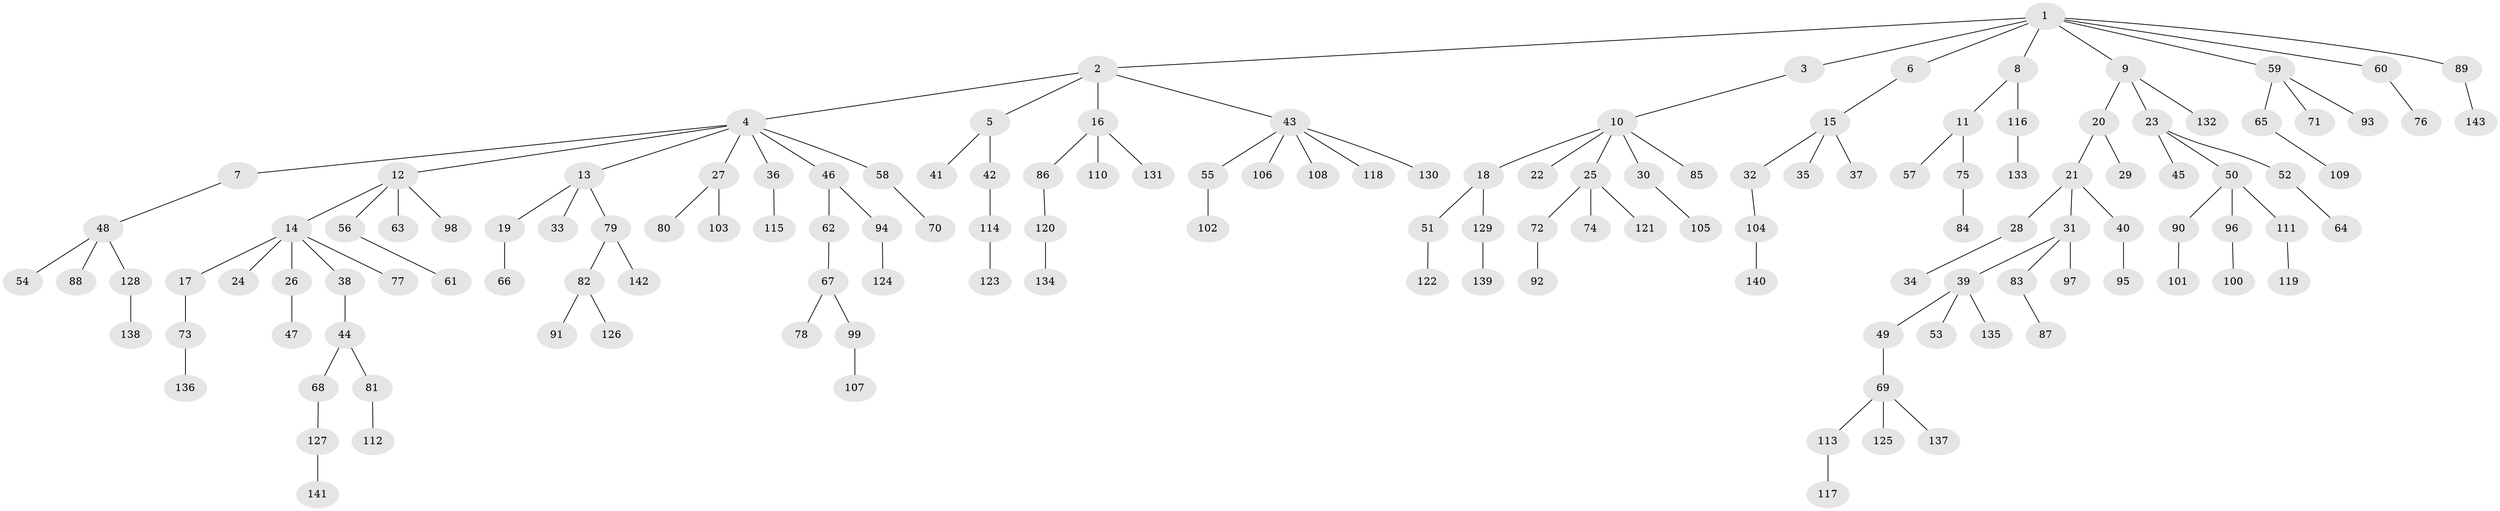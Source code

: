 // coarse degree distribution, {3: 0.09302325581395349, 1: 0.5116279069767442, 2: 0.27906976744186046, 5: 0.023255813953488372, 4: 0.046511627906976744, 7: 0.023255813953488372, 6: 0.023255813953488372}
// Generated by graph-tools (version 1.1) at 2025/37/03/04/25 23:37:25]
// undirected, 143 vertices, 142 edges
graph export_dot {
  node [color=gray90,style=filled];
  1;
  2;
  3;
  4;
  5;
  6;
  7;
  8;
  9;
  10;
  11;
  12;
  13;
  14;
  15;
  16;
  17;
  18;
  19;
  20;
  21;
  22;
  23;
  24;
  25;
  26;
  27;
  28;
  29;
  30;
  31;
  32;
  33;
  34;
  35;
  36;
  37;
  38;
  39;
  40;
  41;
  42;
  43;
  44;
  45;
  46;
  47;
  48;
  49;
  50;
  51;
  52;
  53;
  54;
  55;
  56;
  57;
  58;
  59;
  60;
  61;
  62;
  63;
  64;
  65;
  66;
  67;
  68;
  69;
  70;
  71;
  72;
  73;
  74;
  75;
  76;
  77;
  78;
  79;
  80;
  81;
  82;
  83;
  84;
  85;
  86;
  87;
  88;
  89;
  90;
  91;
  92;
  93;
  94;
  95;
  96;
  97;
  98;
  99;
  100;
  101;
  102;
  103;
  104;
  105;
  106;
  107;
  108;
  109;
  110;
  111;
  112;
  113;
  114;
  115;
  116;
  117;
  118;
  119;
  120;
  121;
  122;
  123;
  124;
  125;
  126;
  127;
  128;
  129;
  130;
  131;
  132;
  133;
  134;
  135;
  136;
  137;
  138;
  139;
  140;
  141;
  142;
  143;
  1 -- 2;
  1 -- 3;
  1 -- 6;
  1 -- 8;
  1 -- 9;
  1 -- 59;
  1 -- 60;
  1 -- 89;
  2 -- 4;
  2 -- 5;
  2 -- 16;
  2 -- 43;
  3 -- 10;
  4 -- 7;
  4 -- 12;
  4 -- 13;
  4 -- 27;
  4 -- 36;
  4 -- 46;
  4 -- 58;
  5 -- 41;
  5 -- 42;
  6 -- 15;
  7 -- 48;
  8 -- 11;
  8 -- 116;
  9 -- 20;
  9 -- 23;
  9 -- 132;
  10 -- 18;
  10 -- 22;
  10 -- 25;
  10 -- 30;
  10 -- 85;
  11 -- 57;
  11 -- 75;
  12 -- 14;
  12 -- 56;
  12 -- 63;
  12 -- 98;
  13 -- 19;
  13 -- 33;
  13 -- 79;
  14 -- 17;
  14 -- 24;
  14 -- 26;
  14 -- 38;
  14 -- 77;
  15 -- 32;
  15 -- 35;
  15 -- 37;
  16 -- 86;
  16 -- 110;
  16 -- 131;
  17 -- 73;
  18 -- 51;
  18 -- 129;
  19 -- 66;
  20 -- 21;
  20 -- 29;
  21 -- 28;
  21 -- 31;
  21 -- 40;
  23 -- 45;
  23 -- 50;
  23 -- 52;
  25 -- 72;
  25 -- 74;
  25 -- 121;
  26 -- 47;
  27 -- 80;
  27 -- 103;
  28 -- 34;
  30 -- 105;
  31 -- 39;
  31 -- 83;
  31 -- 97;
  32 -- 104;
  36 -- 115;
  38 -- 44;
  39 -- 49;
  39 -- 53;
  39 -- 135;
  40 -- 95;
  42 -- 114;
  43 -- 55;
  43 -- 106;
  43 -- 108;
  43 -- 118;
  43 -- 130;
  44 -- 68;
  44 -- 81;
  46 -- 62;
  46 -- 94;
  48 -- 54;
  48 -- 88;
  48 -- 128;
  49 -- 69;
  50 -- 90;
  50 -- 96;
  50 -- 111;
  51 -- 122;
  52 -- 64;
  55 -- 102;
  56 -- 61;
  58 -- 70;
  59 -- 65;
  59 -- 71;
  59 -- 93;
  60 -- 76;
  62 -- 67;
  65 -- 109;
  67 -- 78;
  67 -- 99;
  68 -- 127;
  69 -- 113;
  69 -- 125;
  69 -- 137;
  72 -- 92;
  73 -- 136;
  75 -- 84;
  79 -- 82;
  79 -- 142;
  81 -- 112;
  82 -- 91;
  82 -- 126;
  83 -- 87;
  86 -- 120;
  89 -- 143;
  90 -- 101;
  94 -- 124;
  96 -- 100;
  99 -- 107;
  104 -- 140;
  111 -- 119;
  113 -- 117;
  114 -- 123;
  116 -- 133;
  120 -- 134;
  127 -- 141;
  128 -- 138;
  129 -- 139;
}
